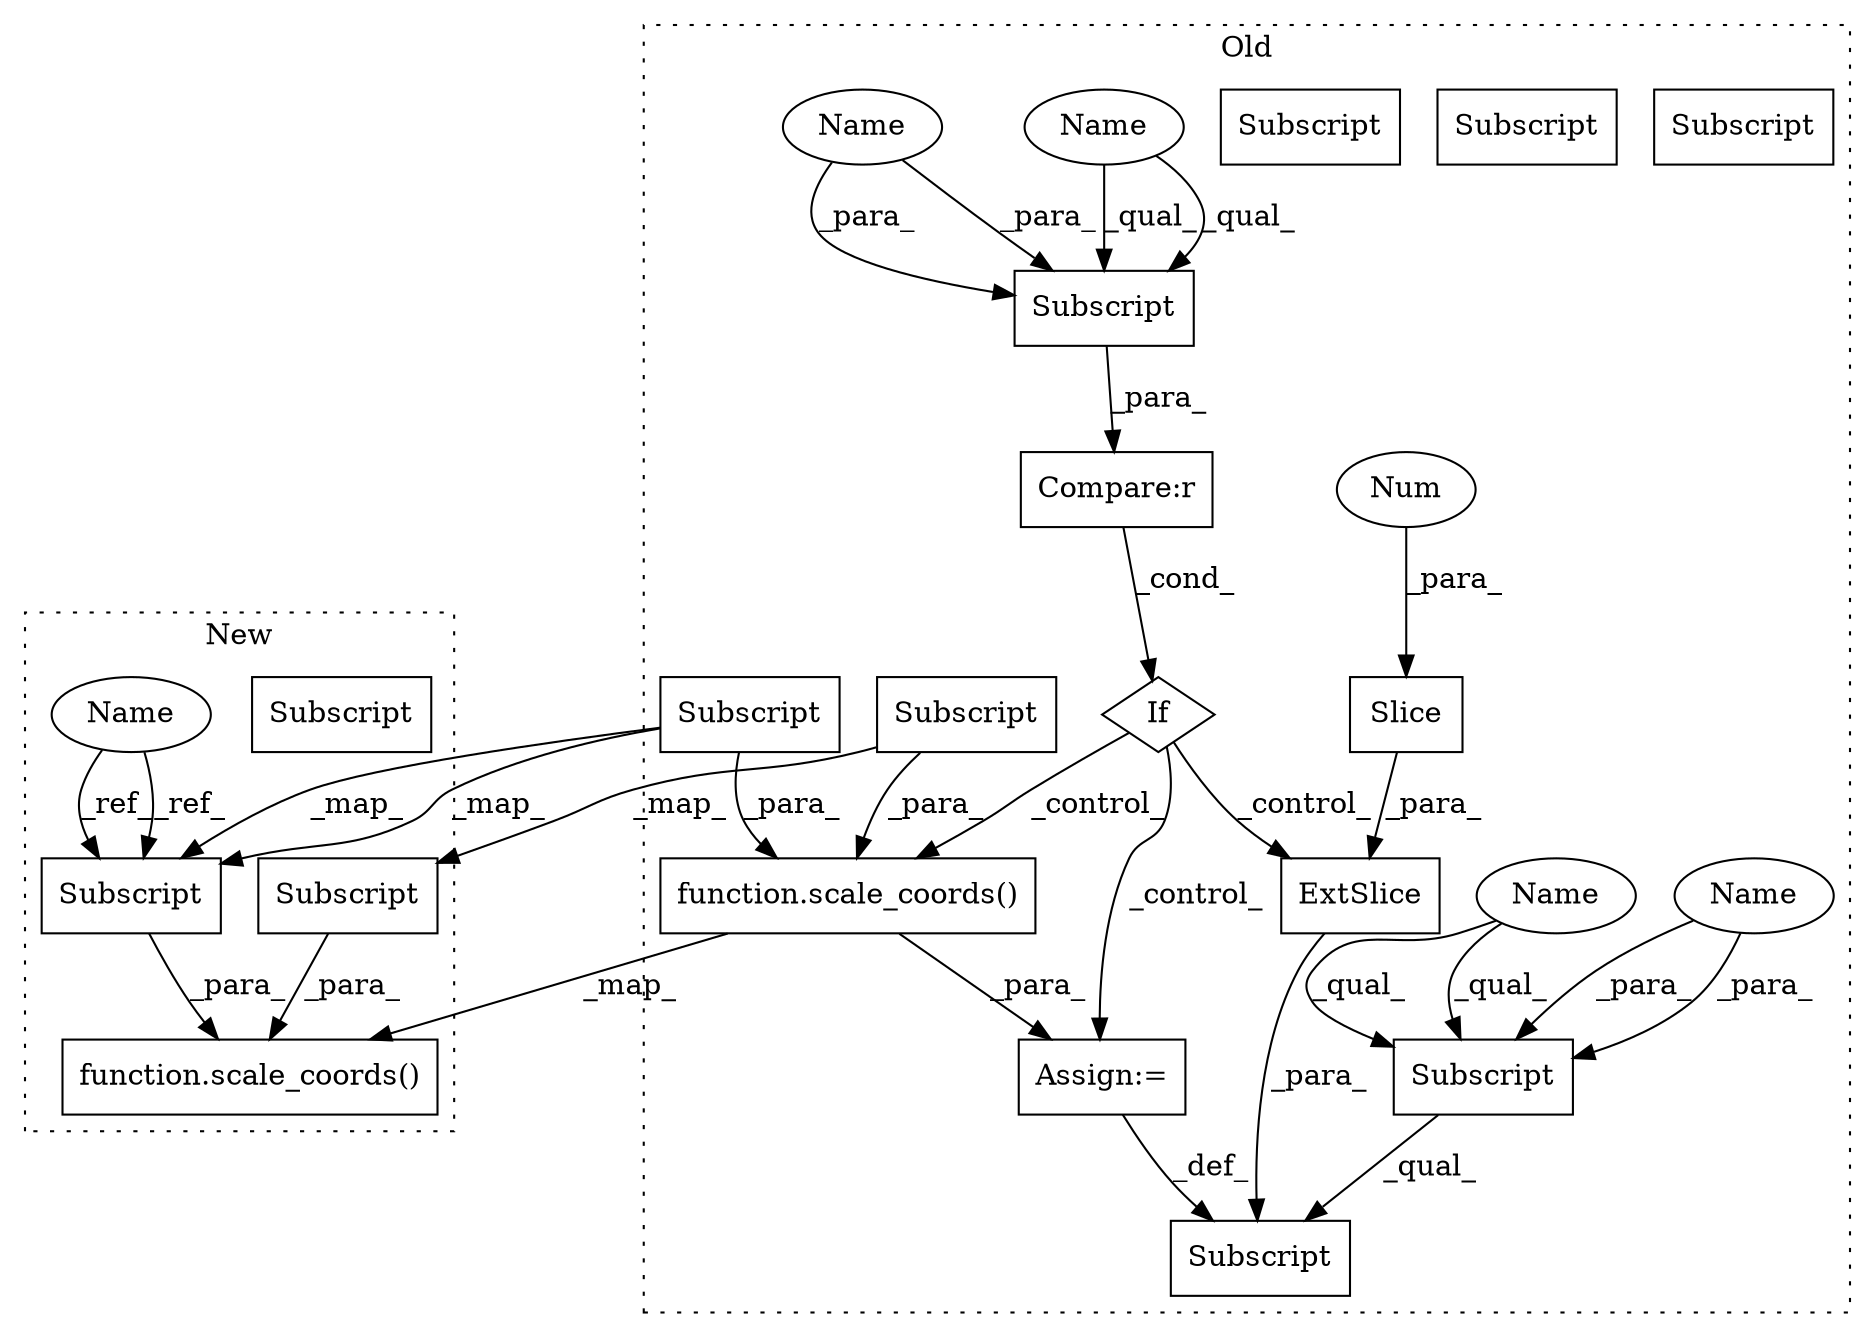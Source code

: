 digraph G {
subgraph cluster0 {
1 [label="function.scale_coords()" a="75" s="6795,6838" l="13,1" shape="box"];
3 [label="If" a="96" s="6744" l="3" shape="diamond"];
5 [label="Subscript" a="63" s="6816,0" l="11,0" shape="box"];
7 [label="Subscript" a="63" s="6829,0" l="9,0" shape="box"];
9 [label="Compare:r" a="40" s="6747" l="16" shape="box"];
10 [label="Subscript" a="63" s="6781,0" l="4,0" shape="box"];
11 [label="Subscript" a="63" s="6747,0" l="4,0" shape="box"];
12 [label="ExtSlice" a="85" s="6781" l="1" shape="box"];
13 [label="Subscript" a="63" s="6781,0" l="11,0" shape="box"];
14 [label="Slice" a="80" s="6789" l="1" shape="box"];
15 [label="Num" a="76" s="6790" l="1" shape="ellipse"];
16 [label="Assign:=" a="68" s="6792" l="3" shape="box"];
18 [label="Subscript" a="63" s="6781,0" l="4,0" shape="box"];
19 [label="Subscript" a="63" s="6747,0" l="4,0" shape="box"];
20 [label="Name" a="87" s="6781" l="1" shape="ellipse"];
21 [label="Subscript" a="63" s="6816,0" l="11,0" shape="box"];
22 [label="Name" a="87" s="6747" l="1" shape="ellipse"];
23 [label="Name" a="87" s="6783" l="1" shape="ellipse"];
24 [label="Name" a="87" s="6749" l="1" shape="ellipse"];
label = "Old";
style="dotted";
}
subgraph cluster1 {
2 [label="function.scale_coords()" a="75" s="6744,6787" l="13,1" shape="box"];
4 [label="Subscript" a="63" s="6765,0" l="11,0" shape="box"];
6 [label="Name" a="87" s="6586" l="1" shape="ellipse"];
8 [label="Subscript" a="63" s="6778,0" l="9,0" shape="box"];
17 [label="Subscript" a="63" s="6765,0" l="11,0" shape="box"];
label = "New";
style="dotted";
}
1 -> 16 [label="_para_"];
1 -> 2 [label="_map_"];
3 -> 1 [label="_control_"];
3 -> 16 [label="_control_"];
3 -> 12 [label="_control_"];
6 -> 17 [label="_ref_"];
6 -> 17 [label="_ref_"];
7 -> 1 [label="_para_"];
7 -> 8 [label="_map_"];
8 -> 2 [label="_para_"];
9 -> 3 [label="_cond_"];
12 -> 13 [label="_para_"];
14 -> 12 [label="_para_"];
15 -> 14 [label="_para_"];
16 -> 13 [label="_def_"];
17 -> 2 [label="_para_"];
18 -> 13 [label="_qual_"];
19 -> 9 [label="_para_"];
20 -> 18 [label="_qual_"];
20 -> 18 [label="_qual_"];
21 -> 17 [label="_map_"];
21 -> 1 [label="_para_"];
21 -> 17 [label="_map_"];
22 -> 19 [label="_qual_"];
22 -> 19 [label="_qual_"];
23 -> 18 [label="_para_"];
23 -> 18 [label="_para_"];
24 -> 19 [label="_para_"];
24 -> 19 [label="_para_"];
}